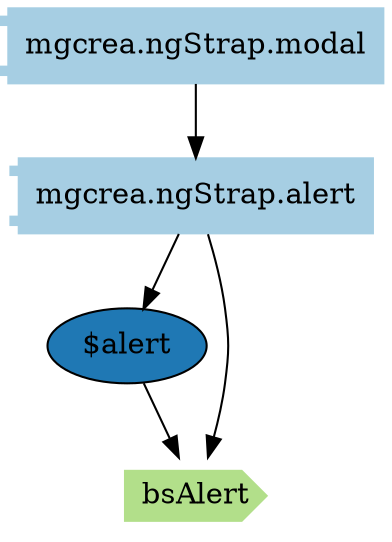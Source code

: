 digraph dependencies {
  node[shape="component",style="filled",colorscheme=paired12]


    node[shape="component"]
    "mgcrea.ngStrap.alert"[label="mgcrea.ngStrap.alert", color=1]

    
      "mgcrea.ngStrap.modal"[label="mgcrea.ngStrap.modal", color=1]
      "mgcrea.ngStrap.modal" -> "mgcrea.ngStrap.alert"
    


    node[shape="ellipse"]
    
      "$alert"[label="$alert", fillcolor=2]
      "mgcrea.ngStrap.alert" -> "$alert"
    


    

    

    

    node[shape="cds"]
    

    
      "bsAlert"[label="bsAlert", color=3]
      "mgcrea.ngStrap.alert" -> "bsAlert"
    









    node[shape="ellipse",style="filled", color=9]
    
      
    

    
      
        "$alert"[label="$alert"]
        "$alert" -> "bsAlert"
      
    


    

    

    

    


}
